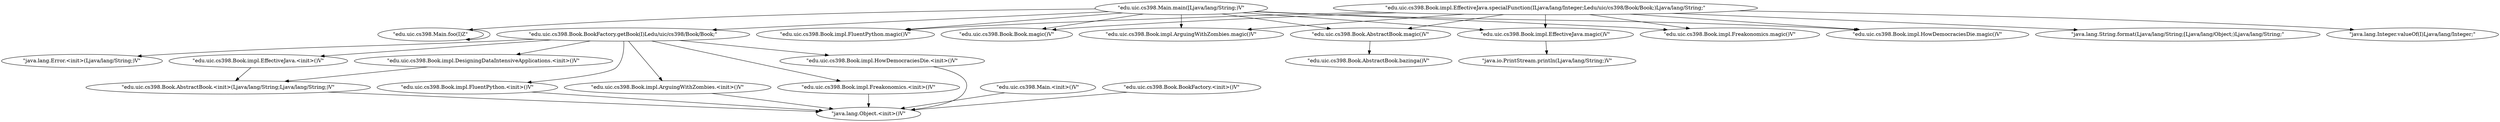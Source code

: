 strict digraph G {
  "edu.uic.cs398.Book.impl.DesigningDataIntensiveApplications.<init>()V" [ label="\"edu.uic.cs398.Book.impl.DesigningDataIntensiveApplications.<init>()V\"" ];
  "edu.uic.cs398.Book.AbstractBook.<init>(Ljava/lang/String;Ljava/lang/String;)V" [ label="\"edu.uic.cs398.Book.AbstractBook.<init>(Ljava/lang/String;Ljava/lang/String;)V\"" ];
  "edu.uic.cs398.Main.foo(I)Z" [ label="\"edu.uic.cs398.Main.foo(I)Z\"" ];
  "edu.uic.cs398.Book.AbstractBook.magic()V" [ label="\"edu.uic.cs398.Book.AbstractBook.magic()V\"" ];
  "edu.uic.cs398.Book.AbstractBook.bazinga()V" [ label="\"edu.uic.cs398.Book.AbstractBook.bazinga()V\"" ];
  "edu.uic.cs398.Book.impl.FluentPython.<init>()V" [ label="\"edu.uic.cs398.Book.impl.FluentPython.<init>()V\"" ];
  "java.lang.Object.<init>()V" [ label="\"java.lang.Object.<init>()V\"" ];
  "edu.uic.cs398.Book.impl.EffectiveJava.<init>()V" [ label="\"edu.uic.cs398.Book.impl.EffectiveJava.<init>()V\"" ];
  "edu.uic.cs398.Book.impl.ArguingWithZombies.<init>()V" [ label="\"edu.uic.cs398.Book.impl.ArguingWithZombies.<init>()V\"" ];
  "edu.uic.cs398.Book.impl.EffectiveJava.magic()V" [ label="\"edu.uic.cs398.Book.impl.EffectiveJava.magic()V\"" ];
  "java.io.PrintStream.println(Ljava/lang/String;)V" [ label="\"java.io.PrintStream.println(Ljava/lang/String;)V\"" ];
  "edu.uic.cs398.Book.BookFactory.getBook(I)Ledu/uic/cs398/Book/Book;" [ label="\"edu.uic.cs398.Book.BookFactory.getBook(I)Ledu/uic/cs398/Book/Book;\"" ];
  "java.lang.Error.<init>(Ljava/lang/String;)V" [ label="\"java.lang.Error.<init>(Ljava/lang/String;)V\"" ];
  "edu.uic.cs398.Book.impl.Freakonomics.<init>()V" [ label="\"edu.uic.cs398.Book.impl.Freakonomics.<init>()V\"" ];
  "edu.uic.cs398.Book.impl.HowDemocraciesDie.<init>()V" [ label="\"edu.uic.cs398.Book.impl.HowDemocraciesDie.<init>()V\"" ];
  "edu.uic.cs398.Book.impl.EffectiveJava.specialFunction(ILjava/lang/Integer;Ledu/uic/cs398/Book/Book;)Ljava/lang/String;" [ label="\"edu.uic.cs398.Book.impl.EffectiveJava.specialFunction(ILjava/lang/Integer;Ledu/uic/cs398/Book/Book;)Ljava/lang/String;\"" ];
  "edu.uic.cs398.Book.impl.Freakonomics.magic()V" [ label="\"edu.uic.cs398.Book.impl.Freakonomics.magic()V\"" ];
  "java.lang.Integer.valueOf(I)Ljava/lang/Integer;" [ label="\"java.lang.Integer.valueOf(I)Ljava/lang/Integer;\"" ];
  "edu.uic.cs398.Book.impl.HowDemocraciesDie.magic()V" [ label="\"edu.uic.cs398.Book.impl.HowDemocraciesDie.magic()V\"" ];
  "edu.uic.cs398.Book.impl.FluentPython.magic()V" [ label="\"edu.uic.cs398.Book.impl.FluentPython.magic()V\"" ];
  "java.lang.String.format(Ljava/lang/String;[Ljava/lang/Object;)Ljava/lang/String;" [ label="\"java.lang.String.format(Ljava/lang/String;[Ljava/lang/Object;)Ljava/lang/String;\"" ];
  "edu.uic.cs398.Book.Book.magic()V" [ label="\"edu.uic.cs398.Book.Book.magic()V\"" ];
  "edu.uic.cs398.Book.impl.ArguingWithZombies.magic()V" [ label="\"edu.uic.cs398.Book.impl.ArguingWithZombies.magic()V\"" ];
  "edu.uic.cs398.Main.main([Ljava/lang/String;)V" [ label="\"edu.uic.cs398.Main.main([Ljava/lang/String;)V\"" ];
  "edu.uic.cs398.Main.<init>()V" [ label="\"edu.uic.cs398.Main.<init>()V\"" ];
  "edu.uic.cs398.Book.BookFactory.<init>()V" [ label="\"edu.uic.cs398.Book.BookFactory.<init>()V\"" ];
  "edu.uic.cs398.Book.impl.DesigningDataIntensiveApplications.<init>()V" -> "edu.uic.cs398.Book.AbstractBook.<init>(Ljava/lang/String;Ljava/lang/String;)V";
  "edu.uic.cs398.Main.foo(I)Z" -> "edu.uic.cs398.Main.foo(I)Z";
  "edu.uic.cs398.Book.AbstractBook.magic()V" -> "edu.uic.cs398.Book.AbstractBook.bazinga()V";
  "edu.uic.cs398.Book.impl.FluentPython.<init>()V" -> "java.lang.Object.<init>()V";
  "edu.uic.cs398.Book.impl.EffectiveJava.<init>()V" -> "edu.uic.cs398.Book.AbstractBook.<init>(Ljava/lang/String;Ljava/lang/String;)V";
  "edu.uic.cs398.Book.impl.ArguingWithZombies.<init>()V" -> "java.lang.Object.<init>()V";
  "edu.uic.cs398.Book.impl.EffectiveJava.magic()V" -> "java.io.PrintStream.println(Ljava/lang/String;)V";
  "edu.uic.cs398.Book.BookFactory.getBook(I)Ledu/uic/cs398/Book/Book;" -> "edu.uic.cs398.Book.impl.DesigningDataIntensiveApplications.<init>()V";
  "edu.uic.cs398.Book.BookFactory.getBook(I)Ledu/uic/cs398/Book/Book;" -> "edu.uic.cs398.Book.impl.FluentPython.<init>()V";
  "edu.uic.cs398.Book.BookFactory.getBook(I)Ledu/uic/cs398/Book/Book;" -> "java.lang.Error.<init>(Ljava/lang/String;)V";
  "edu.uic.cs398.Book.BookFactory.getBook(I)Ledu/uic/cs398/Book/Book;" -> "edu.uic.cs398.Book.impl.EffectiveJava.<init>()V";
  "edu.uic.cs398.Book.BookFactory.getBook(I)Ledu/uic/cs398/Book/Book;" -> "edu.uic.cs398.Book.impl.ArguingWithZombies.<init>()V";
  "edu.uic.cs398.Book.BookFactory.getBook(I)Ledu/uic/cs398/Book/Book;" -> "edu.uic.cs398.Book.impl.Freakonomics.<init>()V";
  "edu.uic.cs398.Book.BookFactory.getBook(I)Ledu/uic/cs398/Book/Book;" -> "edu.uic.cs398.Book.impl.HowDemocraciesDie.<init>()V";
  "edu.uic.cs398.Book.AbstractBook.<init>(Ljava/lang/String;Ljava/lang/String;)V" -> "java.lang.Object.<init>()V";
  "edu.uic.cs398.Book.impl.EffectiveJava.specialFunction(ILjava/lang/Integer;Ledu/uic/cs398/Book/Book;)Ljava/lang/String;" -> "edu.uic.cs398.Book.impl.EffectiveJava.magic()V";
  "edu.uic.cs398.Book.impl.EffectiveJava.specialFunction(ILjava/lang/Integer;Ledu/uic/cs398/Book/Book;)Ljava/lang/String;" -> "edu.uic.cs398.Book.impl.Freakonomics.magic()V";
  "edu.uic.cs398.Book.impl.EffectiveJava.specialFunction(ILjava/lang/Integer;Ledu/uic/cs398/Book/Book;)Ljava/lang/String;" -> "edu.uic.cs398.Book.AbstractBook.magic()V";
  "edu.uic.cs398.Book.impl.EffectiveJava.specialFunction(ILjava/lang/Integer;Ledu/uic/cs398/Book/Book;)Ljava/lang/String;" -> "java.lang.Integer.valueOf(I)Ljava/lang/Integer;";
  "edu.uic.cs398.Book.impl.EffectiveJava.specialFunction(ILjava/lang/Integer;Ledu/uic/cs398/Book/Book;)Ljava/lang/String;" -> "edu.uic.cs398.Book.impl.HowDemocraciesDie.magic()V";
  "edu.uic.cs398.Book.impl.EffectiveJava.specialFunction(ILjava/lang/Integer;Ledu/uic/cs398/Book/Book;)Ljava/lang/String;" -> "edu.uic.cs398.Book.impl.FluentPython.magic()V";
  "edu.uic.cs398.Book.impl.EffectiveJava.specialFunction(ILjava/lang/Integer;Ledu/uic/cs398/Book/Book;)Ljava/lang/String;" -> "java.lang.String.format(Ljava/lang/String;[Ljava/lang/Object;)Ljava/lang/String;";
  "edu.uic.cs398.Book.impl.EffectiveJava.specialFunction(ILjava/lang/Integer;Ledu/uic/cs398/Book/Book;)Ljava/lang/String;" -> "edu.uic.cs398.Book.Book.magic()V";
  "edu.uic.cs398.Book.impl.EffectiveJava.specialFunction(ILjava/lang/Integer;Ledu/uic/cs398/Book/Book;)Ljava/lang/String;" -> "edu.uic.cs398.Book.impl.ArguingWithZombies.magic()V";
  "edu.uic.cs398.Main.main([Ljava/lang/String;)V" -> "edu.uic.cs398.Book.impl.EffectiveJava.magic()V";
  "edu.uic.cs398.Main.main([Ljava/lang/String;)V" -> "edu.uic.cs398.Main.foo(I)Z";
  "edu.uic.cs398.Main.main([Ljava/lang/String;)V" -> "edu.uic.cs398.Book.impl.Freakonomics.magic()V";
  "edu.uic.cs398.Main.main([Ljava/lang/String;)V" -> "edu.uic.cs398.Book.AbstractBook.magic()V";
  "edu.uic.cs398.Main.main([Ljava/lang/String;)V" -> "edu.uic.cs398.Book.BookFactory.getBook(I)Ledu/uic/cs398/Book/Book;";
  "edu.uic.cs398.Main.main([Ljava/lang/String;)V" -> "edu.uic.cs398.Book.impl.HowDemocraciesDie.magic()V";
  "edu.uic.cs398.Main.main([Ljava/lang/String;)V" -> "edu.uic.cs398.Book.impl.FluentPython.magic()V";
  "edu.uic.cs398.Main.main([Ljava/lang/String;)V" -> "edu.uic.cs398.Book.impl.ArguingWithZombies.magic()V";
  "edu.uic.cs398.Main.main([Ljava/lang/String;)V" -> "edu.uic.cs398.Book.Book.magic()V";
  "edu.uic.cs398.Book.impl.Freakonomics.<init>()V" -> "java.lang.Object.<init>()V";
  "edu.uic.cs398.Main.<init>()V" -> "java.lang.Object.<init>()V";
  "edu.uic.cs398.Book.impl.HowDemocraciesDie.<init>()V" -> "java.lang.Object.<init>()V";
  "edu.uic.cs398.Book.BookFactory.<init>()V" -> "java.lang.Object.<init>()V";
}
